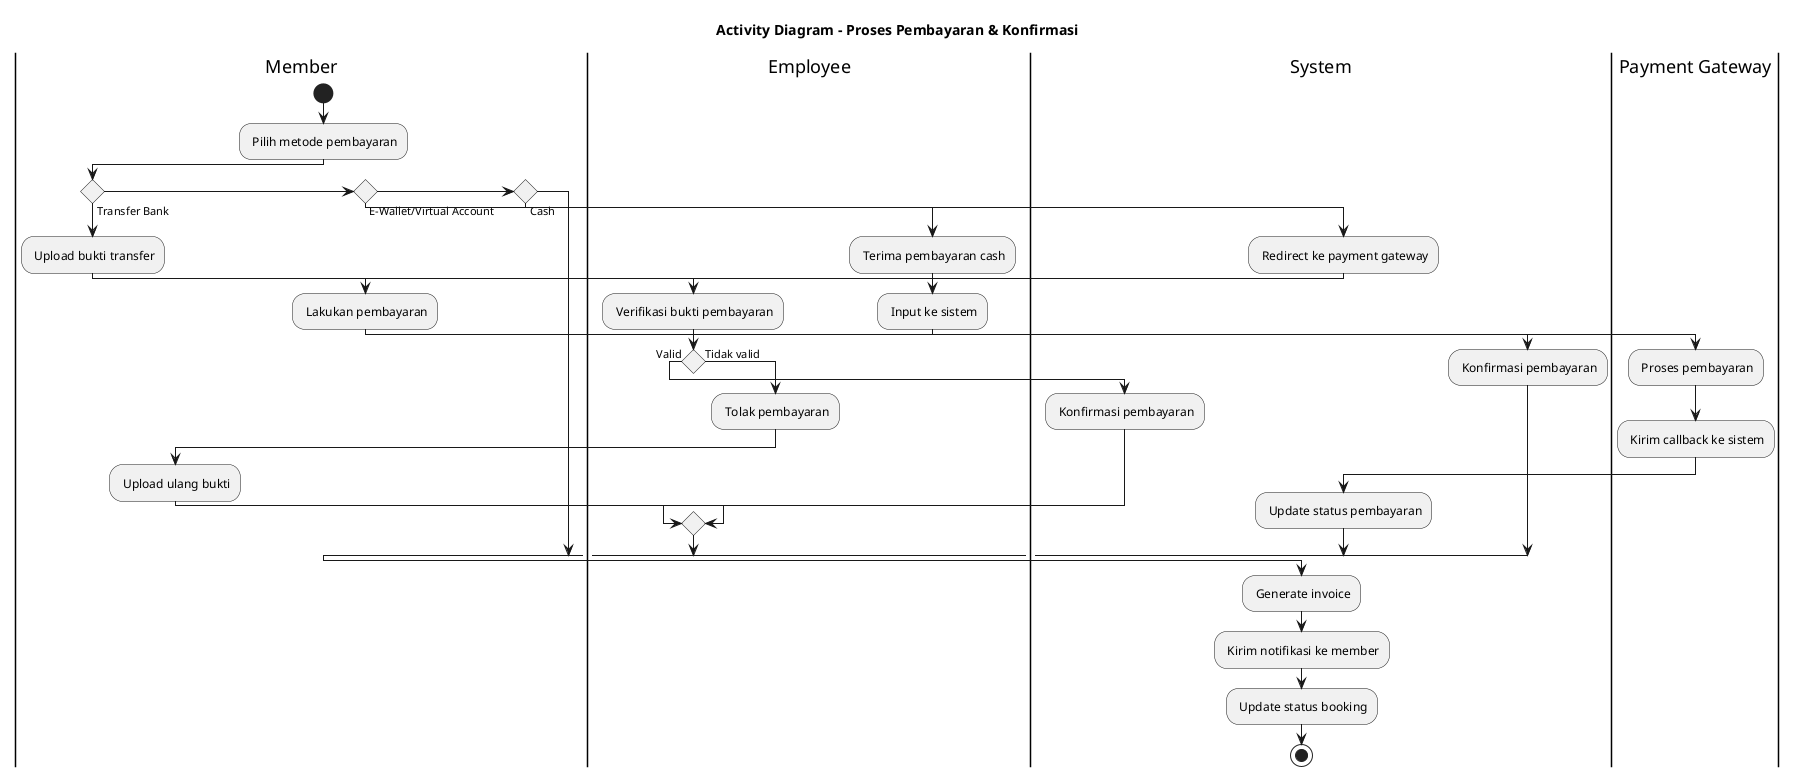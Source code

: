 @startuml
title Activity Diagram - Proses Pembayaran & Konfirmasi

|Member|
start
: Pilih metode pembayaran;

if () then (Transfer Bank)
  : Upload bukti transfer;
  |Employee|
  : Verifikasi bukti pembayaran;
  if () then (Valid)
    |System|
    : Konfirmasi pembayaran;
  else (Tidak valid)
    |Employee|
    : Tolak pembayaran;
    |Member|
    : Upload ulang bukti;
  endif
elseif () then (E-Wallet/Virtual Account)
  |System|
  : Redirect ke payment gateway;
  |Member|
  : Lakukan pembayaran;
  |Payment Gateway|
  : Proses pembayaran;
  : Kirim callback ke sistem;
  |System|
  : Update status pembayaran;
elseif () then (Cash)
  |Employee|
  : Terima pembayaran cash;
  : Input ke sistem;
  |System|
  : Konfirmasi pembayaran;
endif

|System|
: Generate invoice;
: Kirim notifikasi ke member;
: Update status booking;

stop
@enduml
